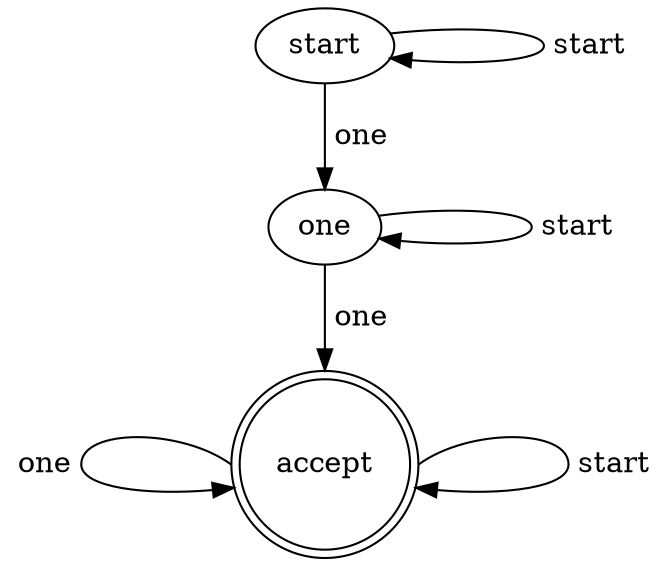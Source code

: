 digraph A {
	nodesep=1;
	splines=true;
	sep="+25,25";
	graph [overlap = false];
	accept [shape=doublecircle]
	start -> one [label=" one "]
	start -> start [label=" start "]
	one -> accept [label=" one "]
	one -> one [label=" start "]
	accept:w -> accept [label=" one "]
	accept:e -> accept [label=" start "]
}
